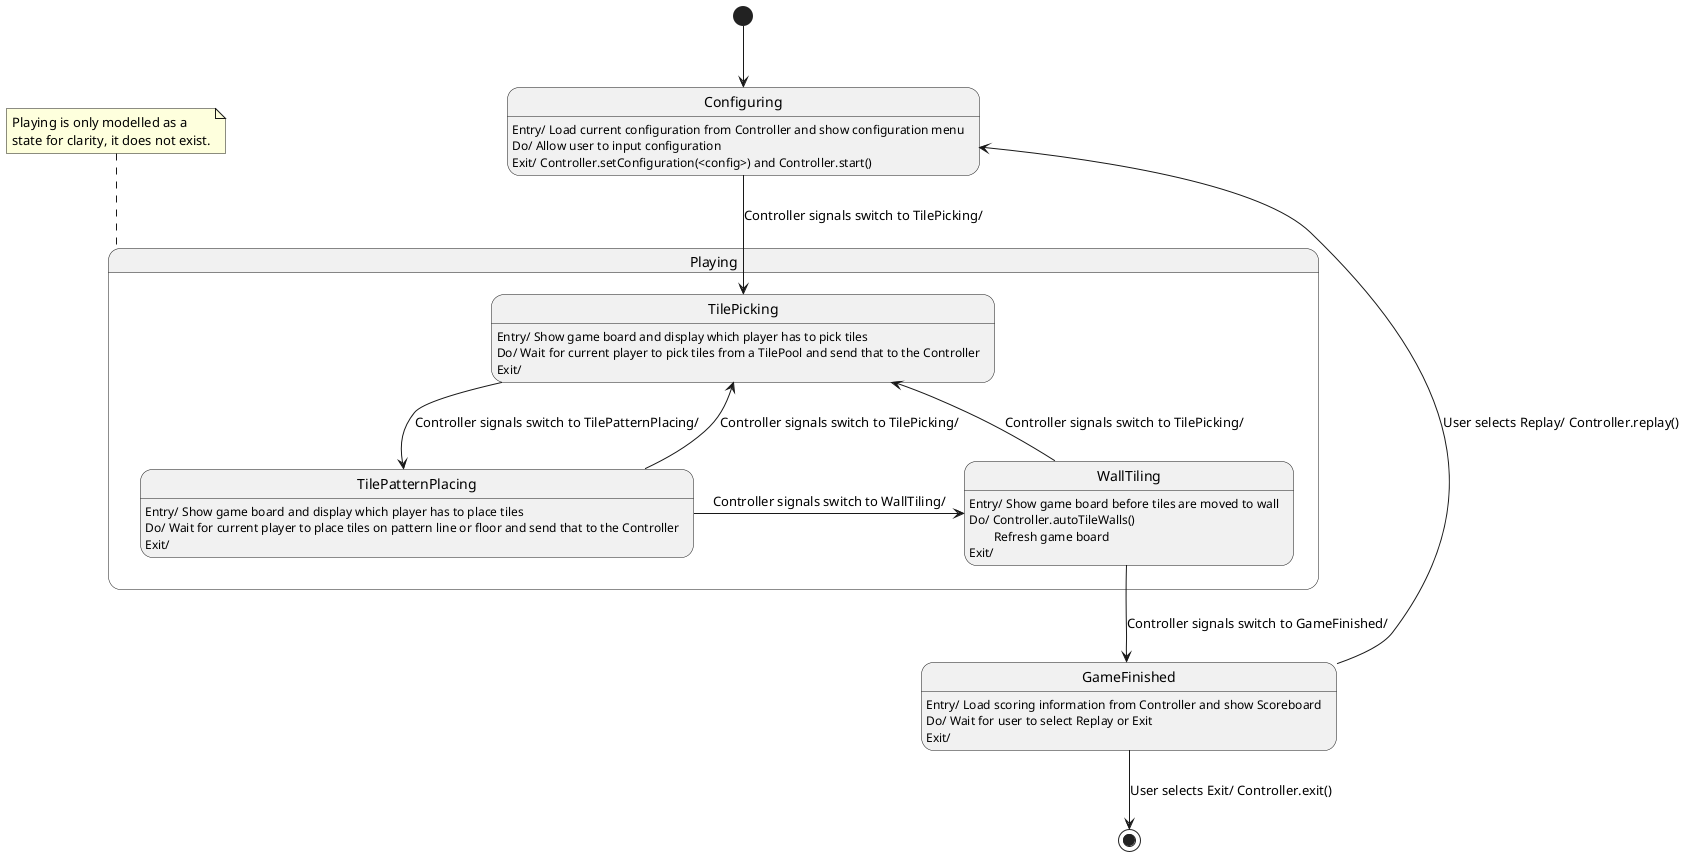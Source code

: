 @startuml
'https://plantuml.com/state-diagram

state Configuring
Configuring: Entry/ Load current configuration from Controller and show configuration menu
Configuring: Do/ Allow user to input configuration
Configuring: Exit/ Controller.setConfiguration(<config>) and Controller.start()

state GameFinished
GameFinished: Entry/ Load scoring information from Controller and show Scoreboard
GameFinished: Do/ Wait for user to select Replay or Exit
GameFinished: Exit/


state Playing {

    state TilePicking
    TilePicking: Entry/ Show game board and display which player has to pick tiles
    TilePicking: Do/ Wait for current player to pick tiles from a TilePool and send that to the Controller
    TilePicking: Exit/

    state TilePatternPlacing
    TilePatternPlacing: Entry/ Show game board and display which player has to place tiles
    TilePatternPlacing: Do/ Wait for current player to place tiles on pattern line or floor and send that to the Controller
    TilePatternPlacing: Exit/

    state WallTiling
    WallTiling: Entry/ Show game board before tiles are moved to wall
    WallTiling: Do/ Controller.autoTileWalls()\n        Refresh game board
    WallTiling: Exit/

    TilePicking -d-> TilePatternPlacing : Controller signals switch to TilePatternPlacing/
    TilePatternPlacing -u-> TilePicking : Controller signals switch to TilePicking/
    TilePatternPlacing -r-> WallTiling : Controller signals switch to WallTiling/
    WallTiling -l-> TilePicking : Controller signals switch to TilePicking/
    WallTiling -d-> GameFinished : Controller signals switch to GameFinished/
}

[*] -d-> Configuring
Configuring -d-> TilePicking : Controller signals switch to TilePicking/
GameFinished -u[norank]-> Configuring : User selects Replay/ Controller.replay()
GameFinished -d-> [*] : User selects Exit/ Controller.exit()

note top of Playing
    Playing is only modelled as a
    state for clarity, it does not exist.
end note

@enduml